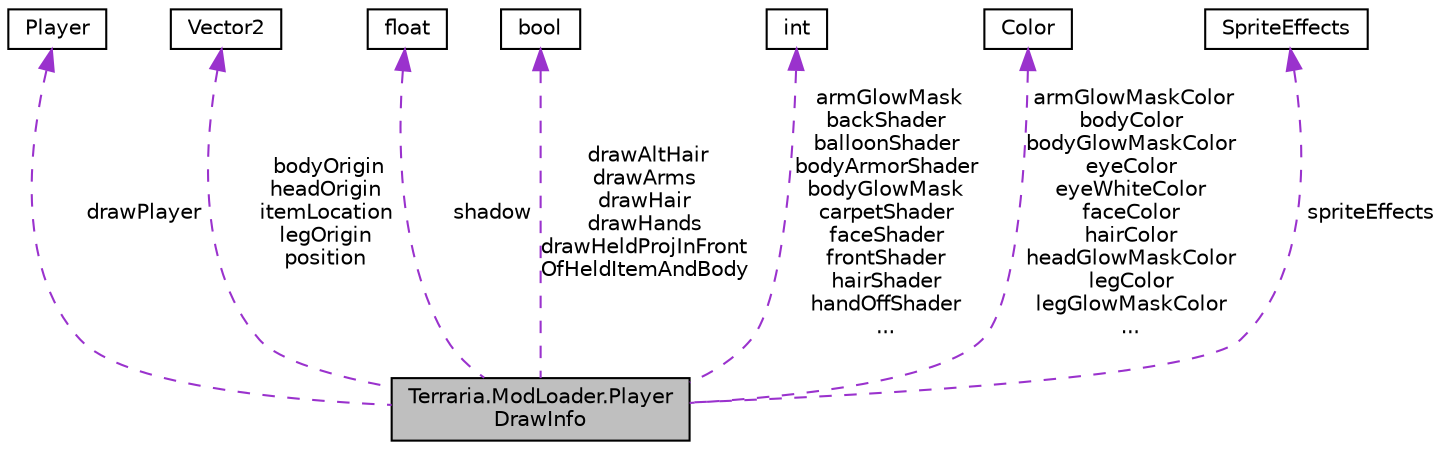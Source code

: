 digraph "Terraria.ModLoader.PlayerDrawInfo"
{
 // LATEX_PDF_SIZE
  edge [fontname="Helvetica",fontsize="10",labelfontname="Helvetica",labelfontsize="10"];
  node [fontname="Helvetica",fontsize="10",shape=record];
  Node1 [label="Terraria.ModLoader.Player\lDrawInfo",height=0.2,width=0.4,color="black", fillcolor="grey75", style="filled", fontcolor="black",tooltip="A struct that contains information that may help with PlayerLayer drawing."];
  Node2 -> Node1 [dir="back",color="darkorchid3",fontsize="10",style="dashed",label=" drawPlayer" ,fontname="Helvetica"];
  Node2 [label="Player",height=0.2,width=0.4,color="black", fillcolor="white", style="filled",tooltip=" "];
  Node3 -> Node1 [dir="back",color="darkorchid3",fontsize="10",style="dashed",label=" bodyOrigin\nheadOrigin\nitemLocation\nlegOrigin\nposition" ,fontname="Helvetica"];
  Node3 [label="Vector2",height=0.2,width=0.4,color="black", fillcolor="white", style="filled",tooltip=" "];
  Node4 -> Node1 [dir="back",color="darkorchid3",fontsize="10",style="dashed",label=" shadow" ,fontname="Helvetica"];
  Node4 [label="float",height=0.2,width=0.4,color="black", fillcolor="white", style="filled",tooltip=" "];
  Node5 -> Node1 [dir="back",color="darkorchid3",fontsize="10",style="dashed",label=" drawAltHair\ndrawArms\ndrawHair\ndrawHands\ndrawHeldProjInFront\lOfHeldItemAndBody" ,fontname="Helvetica"];
  Node5 [label="bool",height=0.2,width=0.4,color="black", fillcolor="white", style="filled",tooltip=" "];
  Node6 -> Node1 [dir="back",color="darkorchid3",fontsize="10",style="dashed",label=" armGlowMask\nbackShader\nballoonShader\nbodyArmorShader\nbodyGlowMask\ncarpetShader\nfaceShader\nfrontShader\nhairShader\nhandOffShader\n..." ,fontname="Helvetica"];
  Node6 [label="int",height=0.2,width=0.4,color="black", fillcolor="white", style="filled",tooltip=" "];
  Node7 -> Node1 [dir="back",color="darkorchid3",fontsize="10",style="dashed",label=" armGlowMaskColor\nbodyColor\nbodyGlowMaskColor\neyeColor\neyeWhiteColor\nfaceColor\nhairColor\nheadGlowMaskColor\nlegColor\nlegGlowMaskColor\n..." ,fontname="Helvetica"];
  Node7 [label="Color",height=0.2,width=0.4,color="black", fillcolor="white", style="filled",tooltip=" "];
  Node8 -> Node1 [dir="back",color="darkorchid3",fontsize="10",style="dashed",label=" spriteEffects" ,fontname="Helvetica"];
  Node8 [label="SpriteEffects",height=0.2,width=0.4,color="black", fillcolor="white", style="filled",tooltip=" "];
}
